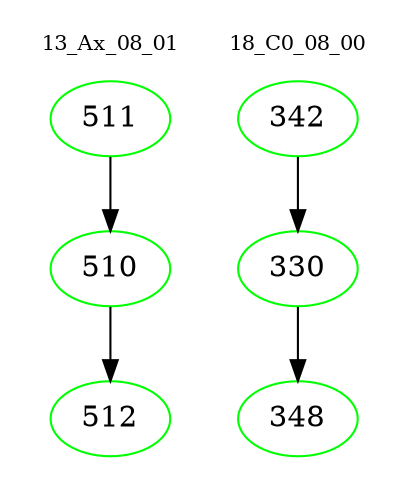 digraph{
subgraph cluster_0 {
color = white
label = "13_Ax_08_01";
fontsize=10;
T0_511 [label="511", color="green"]
T0_511 -> T0_510 [color="black"]
T0_510 [label="510", color="green"]
T0_510 -> T0_512 [color="black"]
T0_512 [label="512", color="green"]
}
subgraph cluster_1 {
color = white
label = "18_C0_08_00";
fontsize=10;
T1_342 [label="342", color="green"]
T1_342 -> T1_330 [color="black"]
T1_330 [label="330", color="green"]
T1_330 -> T1_348 [color="black"]
T1_348 [label="348", color="green"]
}
}
